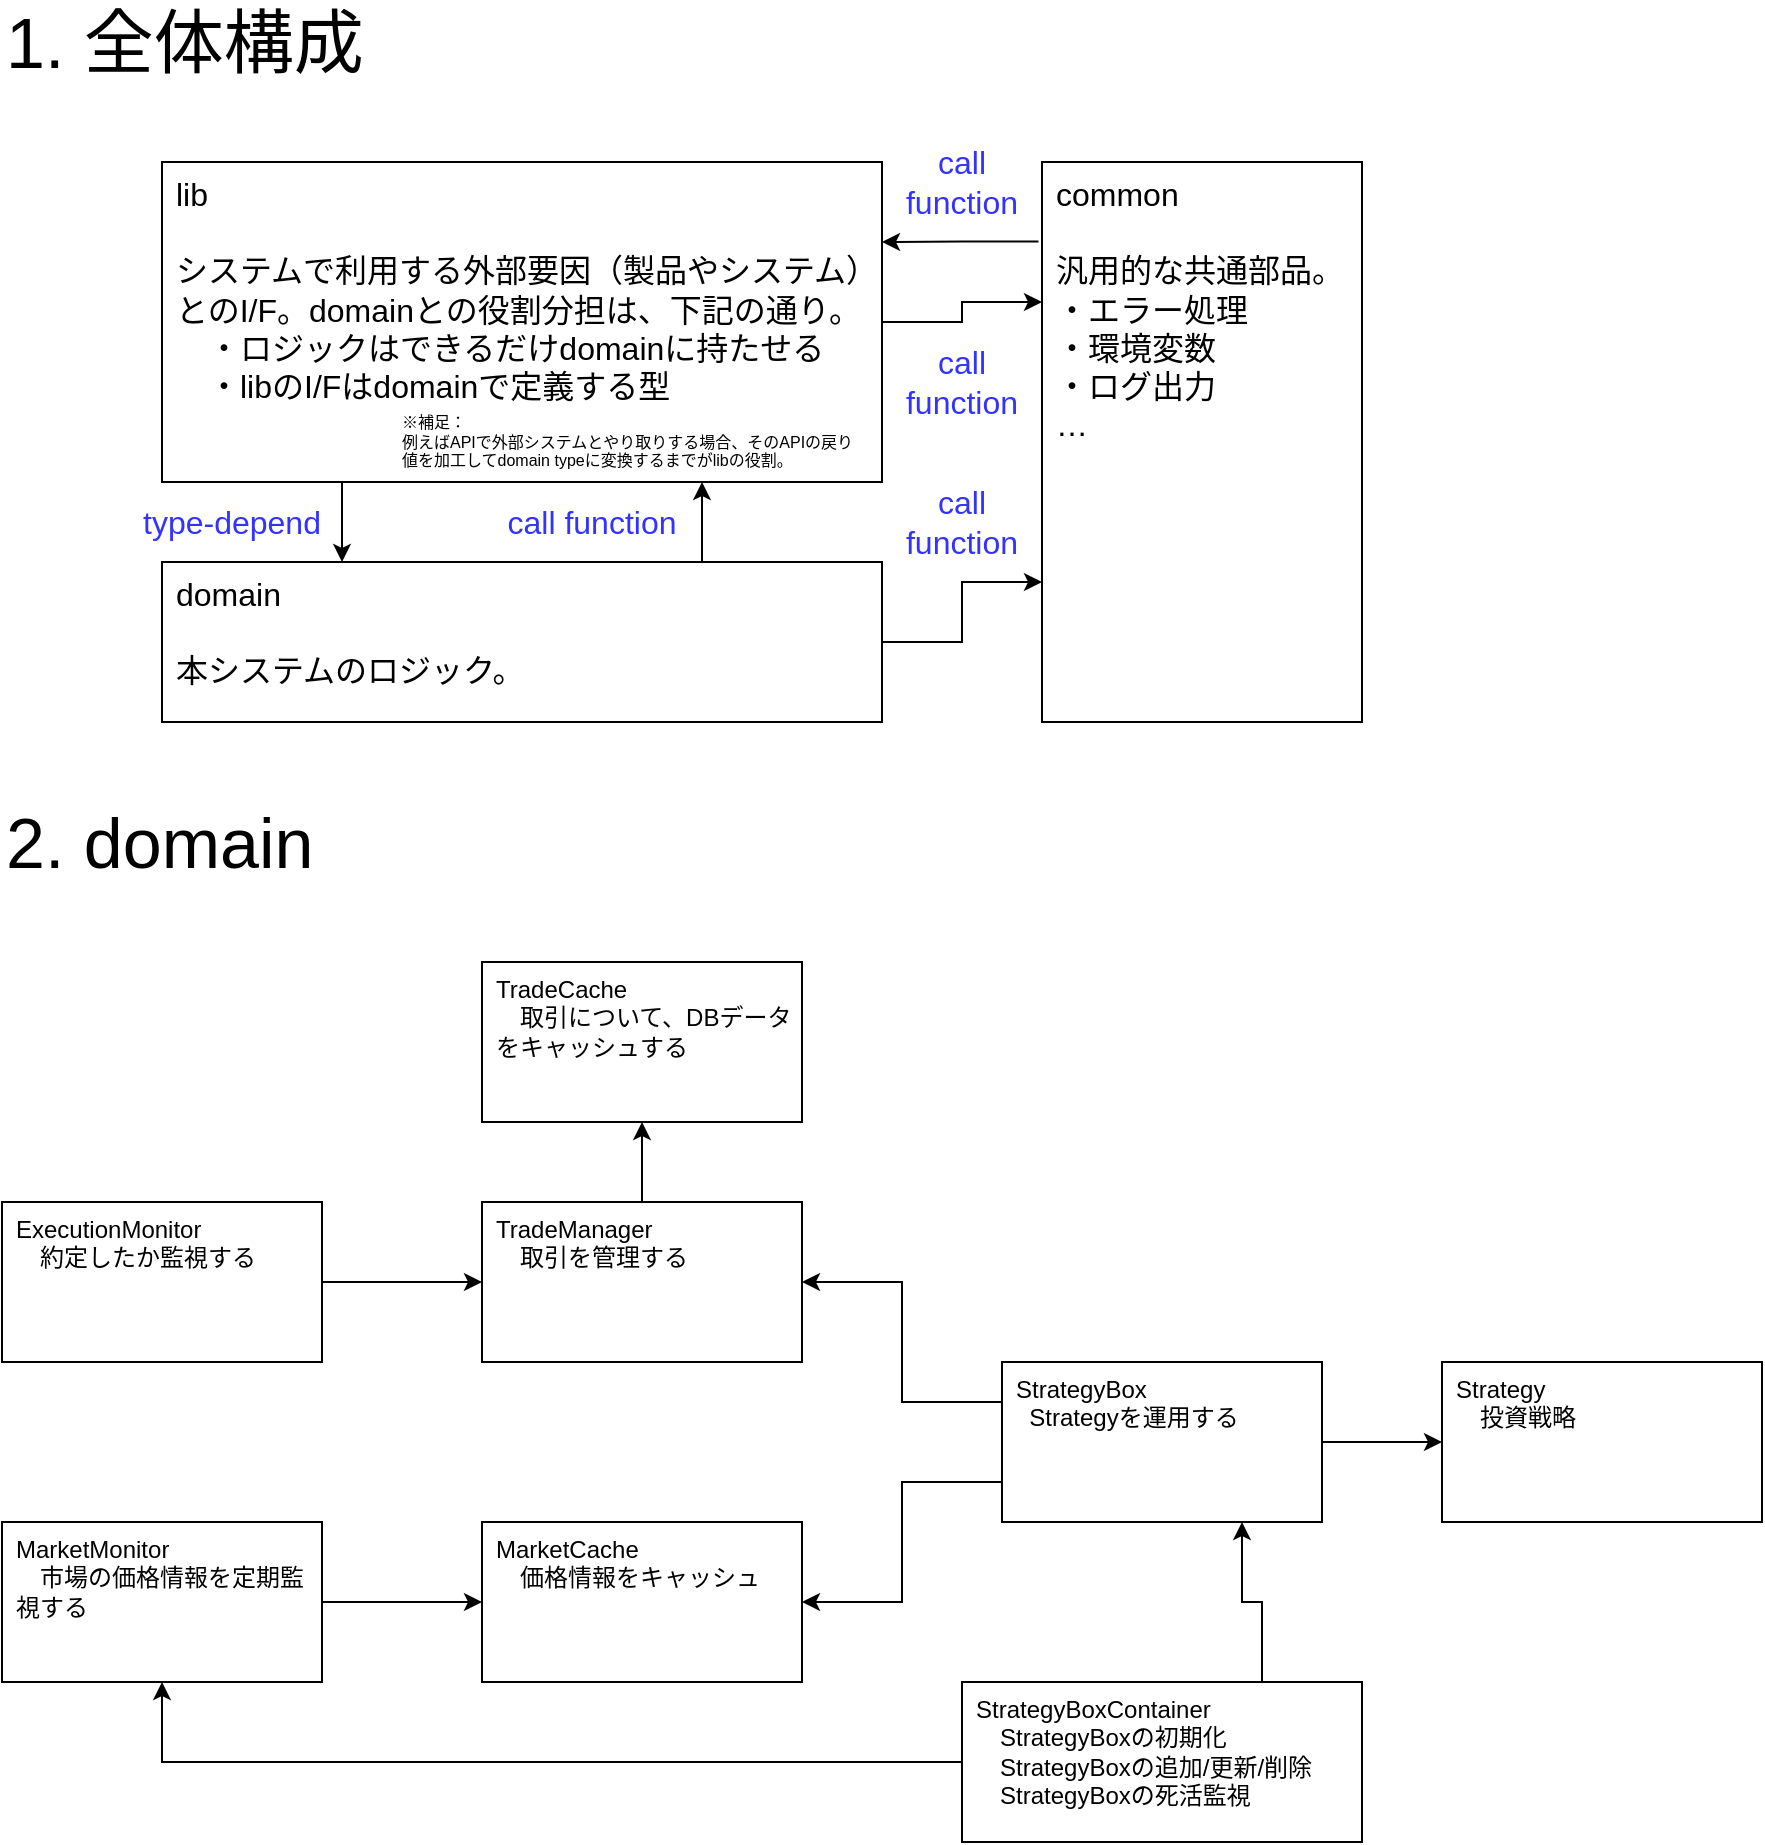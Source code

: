 <mxfile>
    <diagram id="QO8zTXh8MmwBbY8q714F" name="ページ1">
        <mxGraphModel dx="675" dy="563" grid="1" gridSize="10" guides="1" tooltips="1" connect="1" arrows="1" fold="1" page="1" pageScale="1" pageWidth="4681" pageHeight="3300" math="0" shadow="0">
            <root>
                <mxCell id="0"/>
                <mxCell id="1" parent="0"/>
                <mxCell id="1mVnNg7vztShOF0JRuJz-1" value="1. 全体構成" style="text;html=1;strokeColor=none;fillColor=none;align=left;verticalAlign=middle;whiteSpace=wrap;rounded=0;fontSize=35;" parent="1" vertex="1">
                    <mxGeometry x="80" y="80" width="200" height="40" as="geometry"/>
                </mxCell>
                <mxCell id="1mVnNg7vztShOF0JRuJz-2" value="common&lt;br style=&quot;font-size: 16px&quot;&gt;&lt;br style=&quot;font-size: 16px&quot;&gt;汎用的な共通部品。&lt;br&gt;・エラー処理&lt;br&gt;・環境変数&lt;br&gt;・ログ出力&lt;br&gt;…" style="rounded=0;whiteSpace=wrap;html=1;fontSize=16;align=left;horizontal=1;verticalAlign=top;spacingLeft=5;" parent="1" vertex="1">
                    <mxGeometry x="600" y="160" width="160" height="280" as="geometry"/>
                </mxCell>
                <mxCell id="1mVnNg7vztShOF0JRuJz-5" style="edgeStyle=orthogonalEdgeStyle;rounded=0;orthogonalLoop=1;jettySize=auto;html=1;exitX=1;exitY=0.5;exitDx=0;exitDy=0;entryX=0;entryY=0.25;entryDx=0;entryDy=0;fontSize=20;" parent="1" source="1mVnNg7vztShOF0JRuJz-3" target="1mVnNg7vztShOF0JRuJz-2" edge="1">
                    <mxGeometry relative="1" as="geometry"/>
                </mxCell>
                <mxCell id="1mVnNg7vztShOF0JRuJz-25" style="edgeStyle=orthogonalEdgeStyle;rounded=0;orthogonalLoop=1;jettySize=auto;html=1;exitX=0.25;exitY=1;exitDx=0;exitDy=0;entryX=0.25;entryY=0;entryDx=0;entryDy=0;fontSize=30;fontColor=#000000;" parent="1" source="1mVnNg7vztShOF0JRuJz-3" target="1mVnNg7vztShOF0JRuJz-4" edge="1">
                    <mxGeometry relative="1" as="geometry"/>
                </mxCell>
                <mxCell id="1mVnNg7vztShOF0JRuJz-3" value="lib&lt;br&gt;&lt;br&gt;システムで利用する外部要因（製品やシステム）とのI/F。domainとの役割分担は、下記の通り。&lt;br&gt;　・ロジックはできるだけdomainに持たせる&lt;br&gt;　・libのI/Fはdomainで定義する型" style="rounded=0;whiteSpace=wrap;html=1;fontSize=16;align=left;horizontal=1;verticalAlign=top;spacingLeft=5;" parent="1" vertex="1">
                    <mxGeometry x="160" y="160" width="360" height="160" as="geometry"/>
                </mxCell>
                <mxCell id="1mVnNg7vztShOF0JRuJz-7" style="edgeStyle=orthogonalEdgeStyle;rounded=0;orthogonalLoop=1;jettySize=auto;html=1;exitX=1;exitY=0.5;exitDx=0;exitDy=0;entryX=0;entryY=0.75;entryDx=0;entryDy=0;fontSize=20;" parent="1" source="1mVnNg7vztShOF0JRuJz-4" target="1mVnNg7vztShOF0JRuJz-2" edge="1">
                    <mxGeometry relative="1" as="geometry"/>
                </mxCell>
                <mxCell id="1mVnNg7vztShOF0JRuJz-27" style="edgeStyle=orthogonalEdgeStyle;rounded=0;orthogonalLoop=1;jettySize=auto;html=1;exitX=0.75;exitY=0;exitDx=0;exitDy=0;entryX=0.75;entryY=1;entryDx=0;entryDy=0;fontSize=30;fontColor=#000000;" parent="1" source="1mVnNg7vztShOF0JRuJz-4" target="1mVnNg7vztShOF0JRuJz-3" edge="1">
                    <mxGeometry relative="1" as="geometry"/>
                </mxCell>
                <mxCell id="1mVnNg7vztShOF0JRuJz-4" value="domain&lt;br&gt;&lt;br&gt;本システムのロジック。" style="rounded=0;whiteSpace=wrap;html=1;fontSize=16;align=left;horizontal=1;verticalAlign=top;spacingLeft=5;" parent="1" vertex="1">
                    <mxGeometry x="160" y="360" width="360" height="80" as="geometry"/>
                </mxCell>
                <mxCell id="1mVnNg7vztShOF0JRuJz-9" value="type-depend" style="text;html=1;strokeColor=none;fillColor=none;align=center;verticalAlign=middle;whiteSpace=wrap;rounded=0;fontSize=16;fontColor=#3333FF;" parent="1" vertex="1">
                    <mxGeometry x="140" y="330" width="110" height="20" as="geometry"/>
                </mxCell>
                <mxCell id="1mVnNg7vztShOF0JRuJz-10" value="call&lt;br&gt;function" style="text;html=1;strokeColor=none;fillColor=none;align=center;verticalAlign=middle;whiteSpace=wrap;rounded=0;fontSize=16;fontColor=#3333FF;" parent="1" vertex="1">
                    <mxGeometry x="530" y="250" width="60" height="40" as="geometry"/>
                </mxCell>
                <mxCell id="1mVnNg7vztShOF0JRuJz-15" value="※補足：&lt;br style=&quot;font-size: 8px;&quot;&gt;例えばAPIで外部システムとやり取りする場合、そのAPIの戻り値を加工してdomain typeに変換するまでがlibの役割。" style="text;html=1;strokeColor=none;fillColor=none;align=left;verticalAlign=middle;whiteSpace=wrap;rounded=0;fontSize=8;spacing=0;" parent="1" vertex="1">
                    <mxGeometry x="280" y="285" width="230" height="30" as="geometry"/>
                </mxCell>
                <mxCell id="1mVnNg7vztShOF0JRuJz-16" value="2. domain" style="text;html=1;strokeColor=none;fillColor=none;align=left;verticalAlign=middle;whiteSpace=wrap;rounded=0;fontSize=35;" parent="1" vertex="1">
                    <mxGeometry x="80" y="480" width="200" height="40" as="geometry"/>
                </mxCell>
                <mxCell id="1mVnNg7vztShOF0JRuJz-19" value="Strategy&lt;br&gt;　投資戦略" style="rounded=0;whiteSpace=wrap;html=1;fontSize=12;align=left;horizontal=1;verticalAlign=top;spacingLeft=5;" parent="1" vertex="1">
                    <mxGeometry x="800" y="760" width="160" height="80" as="geometry"/>
                </mxCell>
                <mxCell id="eRI5a-6kX-gSEgQ2M_Sd-6" style="edgeStyle=orthogonalEdgeStyle;rounded=0;orthogonalLoop=1;jettySize=auto;html=1;exitX=1;exitY=0.5;exitDx=0;exitDy=0;entryX=0;entryY=0.5;entryDx=0;entryDy=0;" parent="1" source="1mVnNg7vztShOF0JRuJz-20" target="1mVnNg7vztShOF0JRuJz-19" edge="1">
                    <mxGeometry relative="1" as="geometry"/>
                </mxCell>
                <mxCell id="eRI5a-6kX-gSEgQ2M_Sd-9" style="edgeStyle=orthogonalEdgeStyle;rounded=0;orthogonalLoop=1;jettySize=auto;html=1;exitX=0;exitY=0.25;exitDx=0;exitDy=0;entryX=1;entryY=0.5;entryDx=0;entryDy=0;" parent="1" source="1mVnNg7vztShOF0JRuJz-20" target="1mVnNg7vztShOF0JRuJz-23" edge="1">
                    <mxGeometry relative="1" as="geometry"/>
                </mxCell>
                <mxCell id="1mVnNg7vztShOF0JRuJz-20" value="StrategyBox&lt;br style=&quot;font-size: 12px;&quot;&gt;&amp;nbsp; Strategyを運用する" style="rounded=0;whiteSpace=wrap;html=1;fontSize=12;align=left;horizontal=1;verticalAlign=top;spacingLeft=5;" parent="1" vertex="1">
                    <mxGeometry x="580" y="760" width="160" height="80" as="geometry"/>
                </mxCell>
                <mxCell id="eRI5a-6kX-gSEgQ2M_Sd-5" style="edgeStyle=orthogonalEdgeStyle;rounded=0;orthogonalLoop=1;jettySize=auto;html=1;exitX=0.75;exitY=0;exitDx=0;exitDy=0;entryX=0.75;entryY=1;entryDx=0;entryDy=0;" parent="1" source="1mVnNg7vztShOF0JRuJz-21" target="1mVnNg7vztShOF0JRuJz-20" edge="1">
                    <mxGeometry relative="1" as="geometry"/>
                </mxCell>
                <mxCell id="eRI5a-6kX-gSEgQ2M_Sd-7" style="edgeStyle=orthogonalEdgeStyle;rounded=0;orthogonalLoop=1;jettySize=auto;html=1;exitX=0;exitY=0.5;exitDx=0;exitDy=0;entryX=0.5;entryY=1;entryDx=0;entryDy=0;" parent="1" source="1mVnNg7vztShOF0JRuJz-21" target="2" edge="1">
                    <mxGeometry relative="1" as="geometry"/>
                </mxCell>
                <mxCell id="1mVnNg7vztShOF0JRuJz-21" value="StrategyBoxContainer&lt;br&gt;　StrategyBoxの初期化&lt;br&gt;　StrategyBoxの追加/更新/削除&lt;br&gt;　StrategyBoxの死活監視" style="rounded=0;whiteSpace=wrap;html=1;fontSize=12;align=left;horizontal=1;verticalAlign=top;spacingLeft=5;" parent="1" vertex="1">
                    <mxGeometry x="560" y="920" width="200" height="80" as="geometry"/>
                </mxCell>
                <mxCell id="1mVnNg7vztShOF0JRuJz-22" value="MarketCache&lt;br&gt;　価格情報をキャッシュ" style="rounded=0;whiteSpace=wrap;html=1;fontSize=12;align=left;horizontal=1;verticalAlign=top;spacingLeft=5;" parent="1" vertex="1">
                    <mxGeometry x="320" y="840" width="160" height="80" as="geometry"/>
                </mxCell>
                <mxCell id="eRI5a-6kX-gSEgQ2M_Sd-14" style="edgeStyle=orthogonalEdgeStyle;rounded=0;orthogonalLoop=1;jettySize=auto;html=1;exitX=0.5;exitY=0;exitDx=0;exitDy=0;entryX=0.5;entryY=1;entryDx=0;entryDy=0;fontSize=12;" parent="1" source="1mVnNg7vztShOF0JRuJz-23" target="eRI5a-6kX-gSEgQ2M_Sd-13" edge="1">
                    <mxGeometry relative="1" as="geometry"/>
                </mxCell>
                <mxCell id="1mVnNg7vztShOF0JRuJz-23" value="TradeManager&lt;br&gt;　取引を管理する" style="rounded=0;whiteSpace=wrap;html=1;fontSize=12;align=left;horizontal=1;verticalAlign=top;spacingLeft=5;" parent="1" vertex="1">
                    <mxGeometry x="320" y="680" width="160" height="80" as="geometry"/>
                </mxCell>
                <mxCell id="eRI5a-6kX-gSEgQ2M_Sd-10" style="edgeStyle=orthogonalEdgeStyle;rounded=0;orthogonalLoop=1;jettySize=auto;html=1;exitX=1;exitY=0.5;exitDx=0;exitDy=0;entryX=0;entryY=0.5;entryDx=0;entryDy=0;" parent="1" source="1mVnNg7vztShOF0JRuJz-24" target="1mVnNg7vztShOF0JRuJz-23" edge="1">
                    <mxGeometry relative="1" as="geometry"/>
                </mxCell>
                <mxCell id="1mVnNg7vztShOF0JRuJz-24" value="ExecutionMonitor&lt;br&gt;　約定したか監視する" style="rounded=0;whiteSpace=wrap;html=1;fontSize=12;align=left;horizontal=1;verticalAlign=top;spacingLeft=5;" parent="1" vertex="1">
                    <mxGeometry x="80" y="680" width="160" height="80" as="geometry"/>
                </mxCell>
                <mxCell id="1mVnNg7vztShOF0JRuJz-28" value="call function" style="text;html=1;strokeColor=none;fillColor=none;align=center;verticalAlign=middle;whiteSpace=wrap;rounded=0;fontSize=16;fontColor=#3333FF;" parent="1" vertex="1">
                    <mxGeometry x="320" y="330" width="110" height="20" as="geometry"/>
                </mxCell>
                <mxCell id="eRI5a-6kX-gSEgQ2M_Sd-1" value="call&lt;br&gt;function" style="text;html=1;strokeColor=none;fillColor=none;align=center;verticalAlign=middle;whiteSpace=wrap;rounded=0;fontSize=16;fontColor=#3333FF;" parent="1" vertex="1">
                    <mxGeometry x="525" y="150" width="70" height="40" as="geometry"/>
                </mxCell>
                <mxCell id="eRI5a-6kX-gSEgQ2M_Sd-2" style="edgeStyle=orthogonalEdgeStyle;rounded=0;orthogonalLoop=1;jettySize=auto;html=1;exitX=-0.011;exitY=0.142;exitDx=0;exitDy=0;entryX=1;entryY=0.25;entryDx=0;entryDy=0;fontSize=30;fontColor=#000000;exitPerimeter=0;" parent="1" source="1mVnNg7vztShOF0JRuJz-2" target="1mVnNg7vztShOF0JRuJz-3" edge="1">
                    <mxGeometry relative="1" as="geometry">
                        <mxPoint x="570" y="190" as="sourcePoint"/>
                        <mxPoint x="570" y="230" as="targetPoint"/>
                    </mxGeometry>
                </mxCell>
                <mxCell id="eRI5a-6kX-gSEgQ2M_Sd-3" value="call&lt;br&gt;function" style="text;html=1;strokeColor=none;fillColor=none;align=center;verticalAlign=middle;whiteSpace=wrap;rounded=0;fontSize=16;fontColor=#3333FF;" parent="1" vertex="1">
                    <mxGeometry x="530" y="320" width="60" height="40" as="geometry"/>
                </mxCell>
                <mxCell id="eRI5a-6kX-gSEgQ2M_Sd-13" value="TradeCache&lt;br&gt;　取引について、DBデータをキャッシュする" style="rounded=0;whiteSpace=wrap;html=1;fontSize=12;align=left;horizontal=1;verticalAlign=top;spacingLeft=5;" parent="1" vertex="1">
                    <mxGeometry x="320" y="560" width="160" height="80" as="geometry"/>
                </mxCell>
                <mxCell id="3" style="edgeStyle=none;html=1;entryX=0;entryY=0.5;entryDx=0;entryDy=0;" edge="1" parent="1" source="2" target="1mVnNg7vztShOF0JRuJz-22">
                    <mxGeometry relative="1" as="geometry"/>
                </mxCell>
                <mxCell id="2" value="MarketMonitor&lt;br&gt;　市場の価格情報を定期監視する" style="rounded=0;whiteSpace=wrap;html=1;fontSize=12;align=left;horizontal=1;verticalAlign=top;spacingLeft=5;" vertex="1" parent="1">
                    <mxGeometry x="80" y="840" width="160" height="80" as="geometry"/>
                </mxCell>
                <mxCell id="11" style="edgeStyle=orthogonalEdgeStyle;rounded=0;orthogonalLoop=1;jettySize=auto;html=1;exitX=0;exitY=0.75;exitDx=0;exitDy=0;entryX=1;entryY=0.5;entryDx=0;entryDy=0;" edge="1" parent="1" source="1mVnNg7vztShOF0JRuJz-20" target="1mVnNg7vztShOF0JRuJz-22">
                    <mxGeometry relative="1" as="geometry">
                        <mxPoint x="590" y="790" as="sourcePoint"/>
                        <mxPoint x="490" y="730" as="targetPoint"/>
                    </mxGeometry>
                </mxCell>
            </root>
        </mxGraphModel>
    </diagram>
</mxfile>